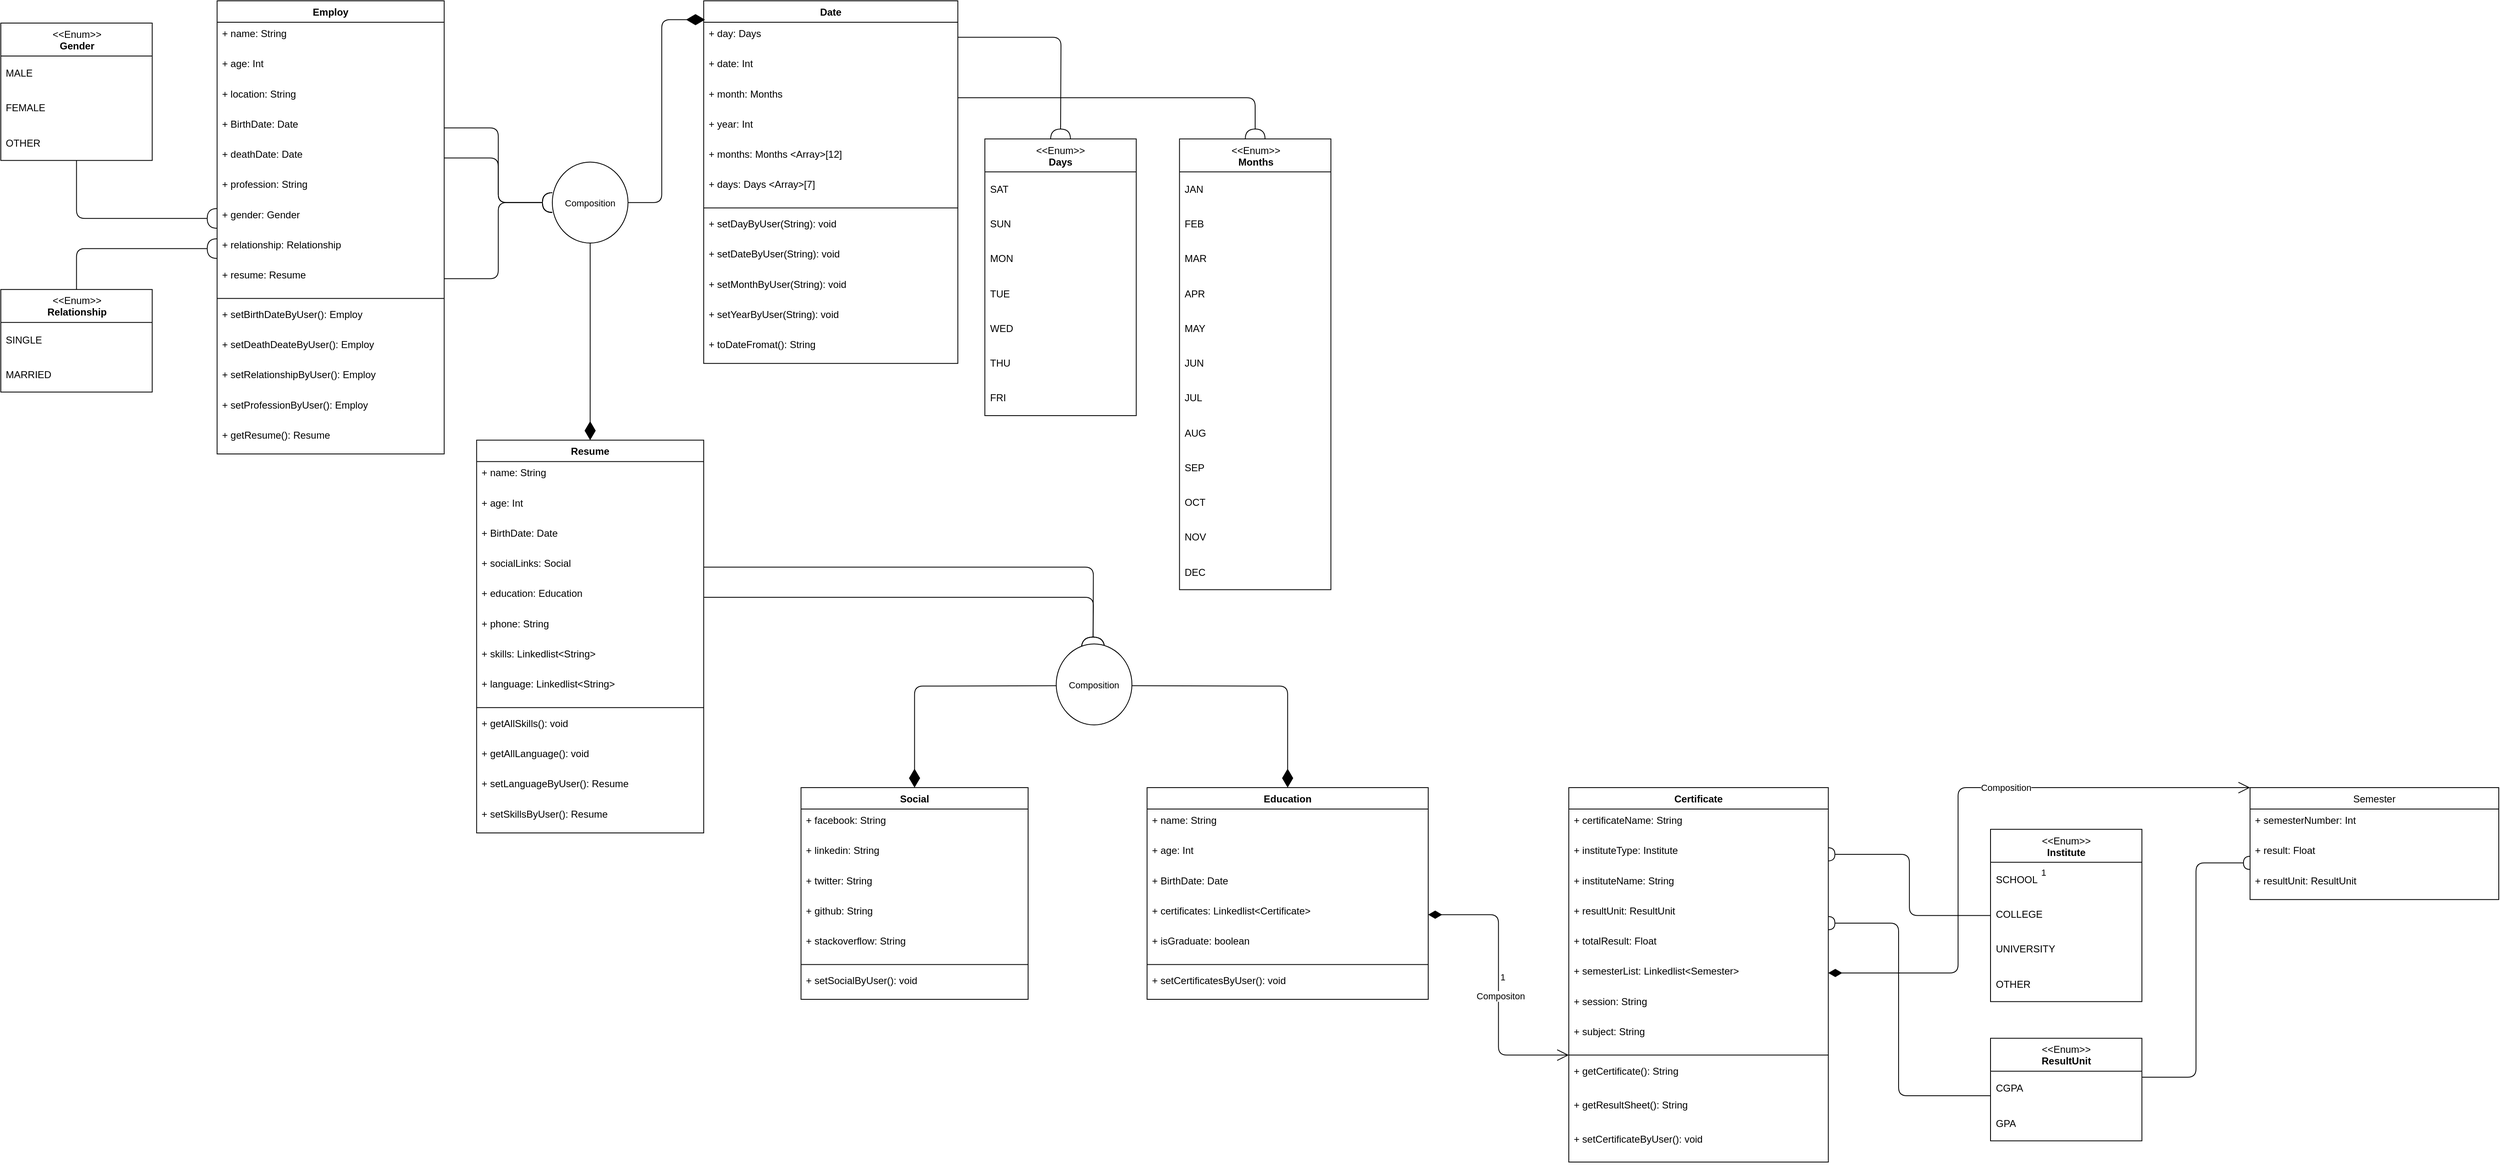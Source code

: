 <mxfile version="13.9.9" type="device"><diagram id="J0v9Wqk6Z4MLpNujObMI" name="HR"><mxGraphModel dx="4693" dy="2727" grid="1" gridSize="10" guides="1" tooltips="1" connect="1" arrows="1" fold="1" page="1" pageScale="1" pageWidth="4681" pageHeight="3300" math="0" shadow="0"><root><mxCell id="0"/><mxCell id="1" parent="0"/><mxCell id="v-jy8QqxhwchdIR1XKpH-6" value="" style="group" vertex="1" connectable="0" parent="1"><mxGeometry x="580" y="319" width="3030" height="1414.443" as="geometry"/></mxCell><mxCell id="k-gvY35Qcv6dLFBPC7Hd-2" value="&amp;lt;&amp;lt;Enum&amp;gt;&amp;gt;&lt;br&gt;&lt;b&gt;Gender&lt;/b&gt;" style="swimlane;fontStyle=0;align=center;verticalAlign=top;childLayout=stackLayout;horizontal=1;startSize=40;horizontalStack=0;resizeParent=1;resizeParentMax=0;resizeLast=0;collapsible=0;marginBottom=0;html=1;" parent="v-jy8QqxhwchdIR1XKpH-6" vertex="1"><mxGeometry y="27.007" width="183.636" height="166.789" as="geometry"/></mxCell><mxCell id="k-gvY35Qcv6dLFBPC7Hd-3" value="MALE" style="text;html=1;strokeColor=none;fillColor=none;align=left;verticalAlign=middle;spacingLeft=4;spacingRight=4;overflow=hidden;rotatable=0;points=[[0,0.5],[1,0.5]];portConstraint=eastwest;" parent="k-gvY35Qcv6dLFBPC7Hd-2" vertex="1"><mxGeometry y="40" width="183.636" height="42.263" as="geometry"/></mxCell><mxCell id="k-gvY35Qcv6dLFBPC7Hd-4" value="FEMALE" style="text;html=1;strokeColor=none;fillColor=none;align=left;verticalAlign=middle;spacingLeft=4;spacingRight=4;overflow=hidden;rotatable=0;points=[[0,0.5],[1,0.5]];portConstraint=eastwest;" parent="k-gvY35Qcv6dLFBPC7Hd-2" vertex="1"><mxGeometry y="82.263" width="183.636" height="42.263" as="geometry"/></mxCell><mxCell id="k-gvY35Qcv6dLFBPC7Hd-5" value="OTHER" style="text;html=1;strokeColor=none;fillColor=none;align=left;verticalAlign=middle;spacingLeft=4;spacingRight=4;overflow=hidden;rotatable=0;points=[[0,0.5],[1,0.5]];portConstraint=eastwest;" parent="k-gvY35Qcv6dLFBPC7Hd-2" vertex="1"><mxGeometry y="124.526" width="183.636" height="42.263" as="geometry"/></mxCell><mxCell id="k-gvY35Qcv6dLFBPC7Hd-12" value="&amp;lt;&amp;lt;Enum&amp;gt;&amp;gt;&lt;br&gt;&lt;b&gt;Months&lt;/b&gt;" style="swimlane;fontStyle=0;align=center;verticalAlign=top;childLayout=stackLayout;horizontal=1;startSize=40;horizontalStack=0;resizeParent=1;resizeParentMax=0;resizeLast=0;collapsible=0;marginBottom=0;html=1;" parent="v-jy8QqxhwchdIR1XKpH-6" vertex="1"><mxGeometry x="1429.74" y="167.618" width="183.636" height="547.156" as="geometry"/></mxCell><mxCell id="k-gvY35Qcv6dLFBPC7Hd-13" value="JAN" style="text;html=1;strokeColor=none;fillColor=none;align=left;verticalAlign=middle;spacingLeft=4;spacingRight=4;overflow=hidden;rotatable=0;points=[[0,0.5],[1,0.5]];portConstraint=eastwest;" parent="k-gvY35Qcv6dLFBPC7Hd-12" vertex="1"><mxGeometry y="40" width="183.636" height="42.263" as="geometry"/></mxCell><mxCell id="k-gvY35Qcv6dLFBPC7Hd-14" value="FEB" style="text;html=1;strokeColor=none;fillColor=none;align=left;verticalAlign=middle;spacingLeft=4;spacingRight=4;overflow=hidden;rotatable=0;points=[[0,0.5],[1,0.5]];portConstraint=eastwest;" parent="k-gvY35Qcv6dLFBPC7Hd-12" vertex="1"><mxGeometry y="82.263" width="183.636" height="42.263" as="geometry"/></mxCell><mxCell id="k-gvY35Qcv6dLFBPC7Hd-15" value="MAR" style="text;html=1;strokeColor=none;fillColor=none;align=left;verticalAlign=middle;spacingLeft=4;spacingRight=4;overflow=hidden;rotatable=0;points=[[0,0.5],[1,0.5]];portConstraint=eastwest;" parent="k-gvY35Qcv6dLFBPC7Hd-12" vertex="1"><mxGeometry y="124.526" width="183.636" height="42.263" as="geometry"/></mxCell><mxCell id="k-gvY35Qcv6dLFBPC7Hd-16" value="APR" style="text;html=1;strokeColor=none;fillColor=none;align=left;verticalAlign=middle;spacingLeft=4;spacingRight=4;overflow=hidden;rotatable=0;points=[[0,0.5],[1,0.5]];portConstraint=eastwest;" parent="k-gvY35Qcv6dLFBPC7Hd-12" vertex="1"><mxGeometry y="166.789" width="183.636" height="42.263" as="geometry"/></mxCell><mxCell id="k-gvY35Qcv6dLFBPC7Hd-17" value="MAY" style="text;html=1;strokeColor=none;fillColor=none;align=left;verticalAlign=middle;spacingLeft=4;spacingRight=4;overflow=hidden;rotatable=0;points=[[0,0.5],[1,0.5]];portConstraint=eastwest;" parent="k-gvY35Qcv6dLFBPC7Hd-12" vertex="1"><mxGeometry y="209.052" width="183.636" height="42.263" as="geometry"/></mxCell><mxCell id="k-gvY35Qcv6dLFBPC7Hd-18" value="JUN" style="text;html=1;strokeColor=none;fillColor=none;align=left;verticalAlign=middle;spacingLeft=4;spacingRight=4;overflow=hidden;rotatable=0;points=[[0,0.5],[1,0.5]];portConstraint=eastwest;" parent="k-gvY35Qcv6dLFBPC7Hd-12" vertex="1"><mxGeometry y="251.315" width="183.636" height="42.263" as="geometry"/></mxCell><mxCell id="k-gvY35Qcv6dLFBPC7Hd-19" value="JUL" style="text;html=1;strokeColor=none;fillColor=none;align=left;verticalAlign=middle;spacingLeft=4;spacingRight=4;overflow=hidden;rotatable=0;points=[[0,0.5],[1,0.5]];portConstraint=eastwest;" parent="k-gvY35Qcv6dLFBPC7Hd-12" vertex="1"><mxGeometry y="293.578" width="183.636" height="42.263" as="geometry"/></mxCell><mxCell id="k-gvY35Qcv6dLFBPC7Hd-20" value="AUG" style="text;html=1;strokeColor=none;fillColor=none;align=left;verticalAlign=middle;spacingLeft=4;spacingRight=4;overflow=hidden;rotatable=0;points=[[0,0.5],[1,0.5]];portConstraint=eastwest;" parent="k-gvY35Qcv6dLFBPC7Hd-12" vertex="1"><mxGeometry y="335.841" width="183.636" height="42.263" as="geometry"/></mxCell><mxCell id="k-gvY35Qcv6dLFBPC7Hd-21" value="SEP" style="text;html=1;strokeColor=none;fillColor=none;align=left;verticalAlign=middle;spacingLeft=4;spacingRight=4;overflow=hidden;rotatable=0;points=[[0,0.5],[1,0.5]];portConstraint=eastwest;" parent="k-gvY35Qcv6dLFBPC7Hd-12" vertex="1"><mxGeometry y="378.104" width="183.636" height="42.263" as="geometry"/></mxCell><mxCell id="k-gvY35Qcv6dLFBPC7Hd-22" value="OCT" style="text;html=1;strokeColor=none;fillColor=none;align=left;verticalAlign=middle;spacingLeft=4;spacingRight=4;overflow=hidden;rotatable=0;points=[[0,0.5],[1,0.5]];portConstraint=eastwest;" parent="k-gvY35Qcv6dLFBPC7Hd-12" vertex="1"><mxGeometry y="420.367" width="183.636" height="42.263" as="geometry"/></mxCell><mxCell id="k-gvY35Qcv6dLFBPC7Hd-23" value="NOV" style="text;html=1;strokeColor=none;fillColor=none;align=left;verticalAlign=middle;spacingLeft=4;spacingRight=4;overflow=hidden;rotatable=0;points=[[0,0.5],[1,0.5]];portConstraint=eastwest;" parent="k-gvY35Qcv6dLFBPC7Hd-12" vertex="1"><mxGeometry y="462.63" width="183.636" height="42.263" as="geometry"/></mxCell><mxCell id="k-gvY35Qcv6dLFBPC7Hd-24" value="DEC" style="text;html=1;strokeColor=none;fillColor=none;align=left;verticalAlign=middle;spacingLeft=4;spacingRight=4;overflow=hidden;rotatable=0;points=[[0,0.5],[1,0.5]];portConstraint=eastwest;" parent="k-gvY35Qcv6dLFBPC7Hd-12" vertex="1"><mxGeometry y="504.893" width="183.636" height="42.263" as="geometry"/></mxCell><mxCell id="k-gvY35Qcv6dLFBPC7Hd-26" value="&amp;lt;&amp;lt;Enum&amp;gt;&amp;gt;&lt;br&gt;&lt;b&gt;Days&lt;/b&gt;" style="swimlane;fontStyle=0;align=center;verticalAlign=top;childLayout=stackLayout;horizontal=1;startSize=40;horizontalStack=0;resizeParent=1;resizeParentMax=0;resizeLast=0;collapsible=0;marginBottom=0;html=1;" parent="v-jy8QqxhwchdIR1XKpH-6" vertex="1"><mxGeometry x="1193.636" y="167.618" width="183.636" height="335.841" as="geometry"/></mxCell><mxCell id="k-gvY35Qcv6dLFBPC7Hd-27" value="SAT" style="text;html=1;strokeColor=none;fillColor=none;align=left;verticalAlign=middle;spacingLeft=4;spacingRight=4;overflow=hidden;rotatable=0;points=[[0,0.5],[1,0.5]];portConstraint=eastwest;" parent="k-gvY35Qcv6dLFBPC7Hd-26" vertex="1"><mxGeometry y="40" width="183.636" height="42.263" as="geometry"/></mxCell><mxCell id="k-gvY35Qcv6dLFBPC7Hd-28" value="SUN" style="text;html=1;strokeColor=none;fillColor=none;align=left;verticalAlign=middle;spacingLeft=4;spacingRight=4;overflow=hidden;rotatable=0;points=[[0,0.5],[1,0.5]];portConstraint=eastwest;" parent="k-gvY35Qcv6dLFBPC7Hd-26" vertex="1"><mxGeometry y="82.263" width="183.636" height="42.263" as="geometry"/></mxCell><mxCell id="k-gvY35Qcv6dLFBPC7Hd-29" value="MON" style="text;html=1;strokeColor=none;fillColor=none;align=left;verticalAlign=middle;spacingLeft=4;spacingRight=4;overflow=hidden;rotatable=0;points=[[0,0.5],[1,0.5]];portConstraint=eastwest;" parent="k-gvY35Qcv6dLFBPC7Hd-26" vertex="1"><mxGeometry y="124.526" width="183.636" height="42.263" as="geometry"/></mxCell><mxCell id="k-gvY35Qcv6dLFBPC7Hd-30" value="TUE" style="text;html=1;strokeColor=none;fillColor=none;align=left;verticalAlign=middle;spacingLeft=4;spacingRight=4;overflow=hidden;rotatable=0;points=[[0,0.5],[1,0.5]];portConstraint=eastwest;" parent="k-gvY35Qcv6dLFBPC7Hd-26" vertex="1"><mxGeometry y="166.789" width="183.636" height="42.263" as="geometry"/></mxCell><mxCell id="k-gvY35Qcv6dLFBPC7Hd-31" value="WED" style="text;html=1;strokeColor=none;fillColor=none;align=left;verticalAlign=middle;spacingLeft=4;spacingRight=4;overflow=hidden;rotatable=0;points=[[0,0.5],[1,0.5]];portConstraint=eastwest;" parent="k-gvY35Qcv6dLFBPC7Hd-26" vertex="1"><mxGeometry y="209.052" width="183.636" height="42.263" as="geometry"/></mxCell><mxCell id="k-gvY35Qcv6dLFBPC7Hd-32" value="THU" style="text;html=1;strokeColor=none;fillColor=none;align=left;verticalAlign=middle;spacingLeft=4;spacingRight=4;overflow=hidden;rotatable=0;points=[[0,0.5],[1,0.5]];portConstraint=eastwest;" parent="k-gvY35Qcv6dLFBPC7Hd-26" vertex="1"><mxGeometry y="251.315" width="183.636" height="42.263" as="geometry"/></mxCell><mxCell id="k-gvY35Qcv6dLFBPC7Hd-33" value="FRI" style="text;html=1;strokeColor=none;fillColor=none;align=left;verticalAlign=middle;spacingLeft=4;spacingRight=4;overflow=hidden;rotatable=0;points=[[0,0.5],[1,0.5]];portConstraint=eastwest;" parent="k-gvY35Qcv6dLFBPC7Hd-26" vertex="1"><mxGeometry y="293.578" width="183.636" height="42.263" as="geometry"/></mxCell><mxCell id="k-gvY35Qcv6dLFBPC7Hd-58" value="Date" style="swimlane;fontStyle=1;align=center;verticalAlign=top;childLayout=stackLayout;horizontal=1;startSize=26;horizontalStack=0;resizeParent=1;resizeParentMax=0;resizeLast=0;collapsible=1;marginBottom=0;" parent="v-jy8QqxhwchdIR1XKpH-6" vertex="1"><mxGeometry x="852.597" width="308.247" height="440.177" as="geometry"><mxRectangle x="1650" y="530.809" width="60" height="26" as="alternateBounds"/></mxGeometry></mxCell><mxCell id="k-gvY35Qcv6dLFBPC7Hd-52" value="+ day: Days" style="text;strokeColor=none;fillColor=none;align=left;verticalAlign=top;spacingLeft=4;spacingRight=4;overflow=hidden;rotatable=0;points=[[0,0.5],[1,0.5]];portConstraint=eastwest;" parent="k-gvY35Qcv6dLFBPC7Hd-58" vertex="1"><mxGeometry y="26" width="308.247" height="36.628" as="geometry"/></mxCell><mxCell id="k-gvY35Qcv6dLFBPC7Hd-53" value="+ date: Int" style="text;strokeColor=none;fillColor=none;align=left;verticalAlign=top;spacingLeft=4;spacingRight=4;overflow=hidden;rotatable=0;points=[[0,0.5],[1,0.5]];portConstraint=eastwest;" parent="k-gvY35Qcv6dLFBPC7Hd-58" vertex="1"><mxGeometry y="62.628" width="308.247" height="36.628" as="geometry"/></mxCell><mxCell id="k-gvY35Qcv6dLFBPC7Hd-54" value="+ month: Months" style="text;strokeColor=none;fillColor=none;align=left;verticalAlign=top;spacingLeft=4;spacingRight=4;overflow=hidden;rotatable=0;points=[[0,0.5],[1,0.5]];portConstraint=eastwest;" parent="k-gvY35Qcv6dLFBPC7Hd-58" vertex="1"><mxGeometry y="99.256" width="308.247" height="36.628" as="geometry"/></mxCell><mxCell id="k-gvY35Qcv6dLFBPC7Hd-55" value="+ year: Int" style="text;strokeColor=none;fillColor=none;align=left;verticalAlign=top;spacingLeft=4;spacingRight=4;overflow=hidden;rotatable=0;points=[[0,0.5],[1,0.5]];portConstraint=eastwest;" parent="k-gvY35Qcv6dLFBPC7Hd-58" vertex="1"><mxGeometry y="135.884" width="308.247" height="36.628" as="geometry"/></mxCell><mxCell id="L_Npj3bjUMt8gX2hCeXl-5" value="+ months: Months &lt;Array&gt;[12]" style="text;strokeColor=none;fillColor=none;align=left;verticalAlign=top;spacingLeft=4;spacingRight=4;overflow=hidden;rotatable=0;points=[[0,0.5],[1,0.5]];portConstraint=eastwest;" parent="k-gvY35Qcv6dLFBPC7Hd-58" vertex="1"><mxGeometry y="172.512" width="308.247" height="36.628" as="geometry"/></mxCell><mxCell id="L_Npj3bjUMt8gX2hCeXl-3" value="+ days: Days &lt;Array&gt;[7]" style="text;strokeColor=none;fillColor=none;align=left;verticalAlign=top;spacingLeft=4;spacingRight=4;overflow=hidden;rotatable=0;points=[[0,0.5],[1,0.5]];portConstraint=eastwest;" parent="k-gvY35Qcv6dLFBPC7Hd-58" vertex="1"><mxGeometry y="209.14" width="308.247" height="36.628" as="geometry"/></mxCell><mxCell id="k-gvY35Qcv6dLFBPC7Hd-60" value="" style="line;strokeWidth=1;fillColor=none;align=left;verticalAlign=middle;spacingTop=-1;spacingLeft=3;spacingRight=3;rotatable=0;labelPosition=right;points=[];portConstraint=eastwest;" parent="k-gvY35Qcv6dLFBPC7Hd-58" vertex="1"><mxGeometry y="245.767" width="308.247" height="11.27" as="geometry"/></mxCell><mxCell id="k-gvY35Qcv6dLFBPC7Hd-61" value="+ setDayByUser(String): void" style="text;strokeColor=none;fillColor=none;align=left;verticalAlign=top;spacingLeft=4;spacingRight=4;overflow=hidden;rotatable=0;points=[[0,0.5],[1,0.5]];portConstraint=eastwest;" parent="k-gvY35Qcv6dLFBPC7Hd-58" vertex="1"><mxGeometry y="257.038" width="308.247" height="36.628" as="geometry"/></mxCell><mxCell id="k-gvY35Qcv6dLFBPC7Hd-65" value="+ setDateByUser(String): void" style="text;strokeColor=none;fillColor=none;align=left;verticalAlign=top;spacingLeft=4;spacingRight=4;overflow=hidden;rotatable=0;points=[[0,0.5],[1,0.5]];portConstraint=eastwest;" parent="k-gvY35Qcv6dLFBPC7Hd-58" vertex="1"><mxGeometry y="293.665" width="308.247" height="36.628" as="geometry"/></mxCell><mxCell id="k-gvY35Qcv6dLFBPC7Hd-63" value="+ setMonthByUser(String): void" style="text;strokeColor=none;fillColor=none;align=left;verticalAlign=top;spacingLeft=4;spacingRight=4;overflow=hidden;rotatable=0;points=[[0,0.5],[1,0.5]];portConstraint=eastwest;" parent="k-gvY35Qcv6dLFBPC7Hd-58" vertex="1"><mxGeometry y="330.293" width="308.247" height="36.628" as="geometry"/></mxCell><mxCell id="k-gvY35Qcv6dLFBPC7Hd-66" value="+ setYearByUser(String): void" style="text;strokeColor=none;fillColor=none;align=left;verticalAlign=top;spacingLeft=4;spacingRight=4;overflow=hidden;rotatable=0;points=[[0,0.5],[1,0.5]];portConstraint=eastwest;" parent="k-gvY35Qcv6dLFBPC7Hd-58" vertex="1"><mxGeometry y="366.921" width="308.247" height="36.628" as="geometry"/></mxCell><mxCell id="CVduS_OZIzwALGZEE8BY-1" value="+ toDateFromat(): String" style="text;strokeColor=none;fillColor=none;align=left;verticalAlign=top;spacingLeft=4;spacingRight=4;overflow=hidden;rotatable=0;points=[[0,0.5],[1,0.5]];portConstraint=eastwest;" parent="k-gvY35Qcv6dLFBPC7Hd-58" vertex="1"><mxGeometry y="403.549" width="308.247" height="36.628" as="geometry"/></mxCell><mxCell id="L_Npj3bjUMt8gX2hCeXl-6" value="&amp;lt;&amp;lt;Enum&amp;gt;&amp;gt;&lt;br&gt;&lt;b&gt;Relationship&lt;/b&gt;" style="swimlane;fontStyle=0;align=center;verticalAlign=top;childLayout=stackLayout;horizontal=1;startSize=40;horizontalStack=0;resizeParent=1;resizeParentMax=0;resizeLast=0;collapsible=0;marginBottom=0;html=1;" parent="v-jy8QqxhwchdIR1XKpH-6" vertex="1"><mxGeometry y="350.402" width="183.636" height="124.526" as="geometry"/></mxCell><mxCell id="L_Npj3bjUMt8gX2hCeXl-7" value="SINGLE" style="text;html=1;strokeColor=none;fillColor=none;align=left;verticalAlign=middle;spacingLeft=4;spacingRight=4;overflow=hidden;rotatable=0;points=[[0,0.5],[1,0.5]];portConstraint=eastwest;" parent="L_Npj3bjUMt8gX2hCeXl-6" vertex="1"><mxGeometry y="40" width="183.636" height="42.263" as="geometry"/></mxCell><mxCell id="L_Npj3bjUMt8gX2hCeXl-8" value="MARRIED" style="text;html=1;strokeColor=none;fillColor=none;align=left;verticalAlign=middle;spacingLeft=4;spacingRight=4;overflow=hidden;rotatable=0;points=[[0,0.5],[1,0.5]];portConstraint=eastwest;" parent="L_Npj3bjUMt8gX2hCeXl-6" vertex="1"><mxGeometry y="82.263" width="183.636" height="42.263" as="geometry"/></mxCell><mxCell id="L_Npj3bjUMt8gX2hCeXl-49" value="Employ" style="swimlane;fontStyle=1;align=center;verticalAlign=top;childLayout=stackLayout;horizontal=1;startSize=26;horizontalStack=0;resizeParent=1;resizeParentMax=0;resizeLast=0;collapsible=1;marginBottom=0;" parent="v-jy8QqxhwchdIR1XKpH-6" vertex="1"><mxGeometry x="262.338" y="0.001" width="275.455" height="550.061" as="geometry"/></mxCell><mxCell id="L_Npj3bjUMt8gX2hCeXl-50" value="+ name: String" style="text;strokeColor=none;fillColor=none;align=left;verticalAlign=top;spacingLeft=4;spacingRight=4;overflow=hidden;rotatable=0;points=[[0,0.5],[1,0.5]];portConstraint=eastwest;" parent="L_Npj3bjUMt8gX2hCeXl-49" vertex="1"><mxGeometry y="26" width="275.455" height="36.628" as="geometry"/></mxCell><mxCell id="k-gvY35Qcv6dLFBPC7Hd-45" value="+ age: Int" style="text;strokeColor=none;fillColor=none;align=left;verticalAlign=top;spacingLeft=4;spacingRight=4;overflow=hidden;rotatable=0;points=[[0,0.5],[1,0.5]];portConstraint=eastwest;" parent="L_Npj3bjUMt8gX2hCeXl-49" vertex="1"><mxGeometry y="62.628" width="275.455" height="36.628" as="geometry"/></mxCell><mxCell id="k-gvY35Qcv6dLFBPC7Hd-49" value="+ location: String" style="text;strokeColor=none;fillColor=none;align=left;verticalAlign=top;spacingLeft=4;spacingRight=4;overflow=hidden;rotatable=0;points=[[0,0.5],[1,0.5]];portConstraint=eastwest;" parent="L_Npj3bjUMt8gX2hCeXl-49" vertex="1"><mxGeometry y="99.256" width="275.455" height="36.628" as="geometry"/></mxCell><mxCell id="k-gvY35Qcv6dLFBPC7Hd-46" value="+ BirthDate: Date" style="text;strokeColor=none;fillColor=none;align=left;verticalAlign=top;spacingLeft=4;spacingRight=4;overflow=hidden;rotatable=0;points=[[0,0.5],[1,0.5]];portConstraint=eastwest;" parent="L_Npj3bjUMt8gX2hCeXl-49" vertex="1"><mxGeometry y="135.884" width="275.455" height="36.628" as="geometry"/></mxCell><mxCell id="k-gvY35Qcv6dLFBPC7Hd-48" value="+ deathDate: Date" style="text;strokeColor=none;fillColor=none;align=left;verticalAlign=top;spacingLeft=4;spacingRight=4;overflow=hidden;rotatable=0;points=[[0,0.5],[1,0.5]];portConstraint=eastwest;" parent="L_Npj3bjUMt8gX2hCeXl-49" vertex="1"><mxGeometry y="172.512" width="275.455" height="36.628" as="geometry"/></mxCell><mxCell id="k-gvY35Qcv6dLFBPC7Hd-50" value="+ profession: String" style="text;strokeColor=none;fillColor=none;align=left;verticalAlign=top;spacingLeft=4;spacingRight=4;overflow=hidden;rotatable=0;points=[[0,0.5],[1,0.5]];portConstraint=eastwest;" parent="L_Npj3bjUMt8gX2hCeXl-49" vertex="1"><mxGeometry y="209.14" width="275.455" height="36.628" as="geometry"/></mxCell><mxCell id="L_Npj3bjUMt8gX2hCeXl-48" value="+ gender: Gender" style="text;strokeColor=none;fillColor=none;align=left;verticalAlign=top;spacingLeft=4;spacingRight=4;overflow=hidden;rotatable=0;points=[[0,0.5],[1,0.5]];portConstraint=eastwest;" parent="L_Npj3bjUMt8gX2hCeXl-49" vertex="1"><mxGeometry y="245.767" width="275.455" height="36.628" as="geometry"/></mxCell><mxCell id="L_Npj3bjUMt8gX2hCeXl-4" value="+ relationship: Relationship" style="text;strokeColor=none;fillColor=none;align=left;verticalAlign=top;spacingLeft=4;spacingRight=4;overflow=hidden;rotatable=0;points=[[0,0.5],[1,0.5]];portConstraint=eastwest;" parent="L_Npj3bjUMt8gX2hCeXl-49" vertex="1"><mxGeometry y="282.395" width="275.455" height="36.628" as="geometry"/></mxCell><mxCell id="L_Npj3bjUMt8gX2hCeXl-71" value="+ resume: Resume" style="text;strokeColor=none;fillColor=none;align=left;verticalAlign=top;spacingLeft=4;spacingRight=4;overflow=hidden;rotatable=0;points=[[0,0.5],[1,0.5]];portConstraint=eastwest;" parent="L_Npj3bjUMt8gX2hCeXl-49" vertex="1"><mxGeometry y="319.023" width="275.455" height="36.628" as="geometry"/></mxCell><mxCell id="L_Npj3bjUMt8gX2hCeXl-51" value="" style="line;strokeWidth=1;fillColor=none;align=left;verticalAlign=middle;spacingTop=-1;spacingLeft=3;spacingRight=3;rotatable=0;labelPosition=right;points=[];portConstraint=eastwest;" parent="L_Npj3bjUMt8gX2hCeXl-49" vertex="1"><mxGeometry y="355.651" width="275.455" height="11.27" as="geometry"/></mxCell><mxCell id="L_Npj3bjUMt8gX2hCeXl-52" value="+ setBirthDateByUser(): Employ" style="text;strokeColor=none;fillColor=none;align=left;verticalAlign=top;spacingLeft=4;spacingRight=4;overflow=hidden;rotatable=0;points=[[0,0.5],[1,0.5]];portConstraint=eastwest;" parent="L_Npj3bjUMt8gX2hCeXl-49" vertex="1"><mxGeometry y="366.921" width="275.455" height="36.628" as="geometry"/></mxCell><mxCell id="L_Npj3bjUMt8gX2hCeXl-54" value="+ setDeathDeateByUser(): Employ" style="text;strokeColor=none;fillColor=none;align=left;verticalAlign=top;spacingLeft=4;spacingRight=4;overflow=hidden;rotatable=0;points=[[0,0.5],[1,0.5]];portConstraint=eastwest;" parent="L_Npj3bjUMt8gX2hCeXl-49" vertex="1"><mxGeometry y="403.549" width="275.455" height="36.628" as="geometry"/></mxCell><mxCell id="L_Npj3bjUMt8gX2hCeXl-56" value="+ setRelationshipByUser(): Employ" style="text;strokeColor=none;fillColor=none;align=left;verticalAlign=top;spacingLeft=4;spacingRight=4;overflow=hidden;rotatable=0;points=[[0,0.5],[1,0.5]];portConstraint=eastwest;" parent="L_Npj3bjUMt8gX2hCeXl-49" vertex="1"><mxGeometry y="440.177" width="275.455" height="36.628" as="geometry"/></mxCell><mxCell id="XLmnr6ACkbabfzzDDEdO-1" value="+ setProfessionByUser(): Employ" style="text;strokeColor=none;fillColor=none;align=left;verticalAlign=top;spacingLeft=4;spacingRight=4;overflow=hidden;rotatable=0;points=[[0,0.5],[1,0.5]];portConstraint=eastwest;" parent="L_Npj3bjUMt8gX2hCeXl-49" vertex="1"><mxGeometry y="476.805" width="275.455" height="36.628" as="geometry"/></mxCell><mxCell id="L_Npj3bjUMt8gX2hCeXl-74" value="+ getResume(): Resume" style="text;strokeColor=none;fillColor=none;align=left;verticalAlign=top;spacingLeft=4;spacingRight=4;overflow=hidden;rotatable=0;points=[[0,0.5],[1,0.5]];portConstraint=eastwest;" parent="L_Npj3bjUMt8gX2hCeXl-49" vertex="1"><mxGeometry y="513.433" width="275.455" height="36.628" as="geometry"/></mxCell><mxCell id="bkRYJWhmPf5xpWqmARdB-60" style="edgeStyle=orthogonalEdgeStyle;rounded=1;orthogonalLoop=1;jettySize=auto;html=1;entryX=0;entryY=0.5;entryDx=0;entryDy=0;startArrow=none;startFill=0;startSize=22;endArrow=halfCircle;endFill=0;endSize=10;strokeWidth=1;fontSize=11;fontColor=#000000;" parent="v-jy8QqxhwchdIR1XKpH-6" source="k-gvY35Qcv6dLFBPC7Hd-2" target="L_Npj3bjUMt8gX2hCeXl-48" edge="1"><mxGeometry y="-577.593" as="geometry"/></mxCell><mxCell id="L_Npj3bjUMt8gX2hCeXl-57" value="Resume" style="swimlane;fontStyle=1;align=center;verticalAlign=top;childLayout=stackLayout;horizontal=1;startSize=26;horizontalStack=0;resizeParent=1;resizeParentMax=0;resizeLast=0;collapsible=1;marginBottom=0;" parent="v-jy8QqxhwchdIR1XKpH-6" vertex="1"><mxGeometry x="577.143" y="533.194" width="275.455" height="476.805" as="geometry"><mxRectangle x="1662.5" y="930.001" width="80" height="26" as="alternateBounds"/></mxGeometry></mxCell><mxCell id="u3W0oTgAnqb8bcCNYFPS-11" value="+ name: String" style="text;strokeColor=none;fillColor=none;align=left;verticalAlign=top;spacingLeft=4;spacingRight=4;overflow=hidden;rotatable=0;points=[[0,0.5],[1,0.5]];portConstraint=eastwest;" parent="L_Npj3bjUMt8gX2hCeXl-57" vertex="1"><mxGeometry y="26" width="275.455" height="36.628" as="geometry"/></mxCell><mxCell id="u3W0oTgAnqb8bcCNYFPS-12" value="+ age: Int" style="text;strokeColor=none;fillColor=none;align=left;verticalAlign=top;spacingLeft=4;spacingRight=4;overflow=hidden;rotatable=0;points=[[0,0.5],[1,0.5]];portConstraint=eastwest;" parent="L_Npj3bjUMt8gX2hCeXl-57" vertex="1"><mxGeometry y="62.628" width="275.455" height="36.628" as="geometry"/></mxCell><mxCell id="u3W0oTgAnqb8bcCNYFPS-13" value="+ BirthDate: Date" style="text;strokeColor=none;fillColor=none;align=left;verticalAlign=top;spacingLeft=4;spacingRight=4;overflow=hidden;rotatable=0;points=[[0,0.5],[1,0.5]];portConstraint=eastwest;" parent="L_Npj3bjUMt8gX2hCeXl-57" vertex="1"><mxGeometry y="99.256" width="275.455" height="36.628" as="geometry"/></mxCell><mxCell id="L_Npj3bjUMt8gX2hCeXl-59" value="+ socialLinks: Social" style="text;strokeColor=none;fillColor=none;align=left;verticalAlign=top;spacingLeft=4;spacingRight=4;overflow=hidden;rotatable=0;points=[[0,0.5],[1,0.5]];portConstraint=eastwest;" parent="L_Npj3bjUMt8gX2hCeXl-57" vertex="1"><mxGeometry y="135.884" width="275.455" height="36.628" as="geometry"/></mxCell><mxCell id="L_Npj3bjUMt8gX2hCeXl-60" value="+ education: Education" style="text;strokeColor=none;fillColor=none;align=left;verticalAlign=top;spacingLeft=4;spacingRight=4;overflow=hidden;rotatable=0;points=[[0,0.5],[1,0.5]];portConstraint=eastwest;" parent="L_Npj3bjUMt8gX2hCeXl-57" vertex="1"><mxGeometry y="172.512" width="275.455" height="36.628" as="geometry"/></mxCell><mxCell id="L_Npj3bjUMt8gX2hCeXl-61" value="+ phone: String" style="text;strokeColor=none;fillColor=none;align=left;verticalAlign=top;spacingLeft=4;spacingRight=4;overflow=hidden;rotatable=0;points=[[0,0.5],[1,0.5]];portConstraint=eastwest;" parent="L_Npj3bjUMt8gX2hCeXl-57" vertex="1"><mxGeometry y="209.14" width="275.455" height="36.628" as="geometry"/></mxCell><mxCell id="L_Npj3bjUMt8gX2hCeXl-64" value="+ skills: Linkedlist&lt;String&gt;" style="text;strokeColor=none;fillColor=none;align=left;verticalAlign=top;spacingLeft=4;spacingRight=4;overflow=hidden;rotatable=0;points=[[0,0.5],[1,0.5]];portConstraint=eastwest;" parent="L_Npj3bjUMt8gX2hCeXl-57" vertex="1"><mxGeometry y="245.767" width="275.455" height="36.628" as="geometry"/></mxCell><mxCell id="L_Npj3bjUMt8gX2hCeXl-66" value="+ language: Linkedlist&lt;String&gt;" style="text;strokeColor=none;fillColor=none;align=left;verticalAlign=top;spacingLeft=4;spacingRight=4;overflow=hidden;rotatable=0;points=[[0,0.5],[1,0.5]];portConstraint=eastwest;" parent="L_Npj3bjUMt8gX2hCeXl-57" vertex="1"><mxGeometry y="282.395" width="275.455" height="36.628" as="geometry"/></mxCell><mxCell id="L_Npj3bjUMt8gX2hCeXl-67" value="" style="line;strokeWidth=1;fillColor=none;align=left;verticalAlign=middle;spacingTop=-1;spacingLeft=3;spacingRight=3;rotatable=0;labelPosition=right;points=[];portConstraint=eastwest;" parent="L_Npj3bjUMt8gX2hCeXl-57" vertex="1"><mxGeometry y="319.023" width="275.455" height="11.27" as="geometry"/></mxCell><mxCell id="L_Npj3bjUMt8gX2hCeXl-79" value="+ getAllSkills(): void" style="text;strokeColor=none;fillColor=none;align=left;verticalAlign=top;spacingLeft=4;spacingRight=4;overflow=hidden;rotatable=0;points=[[0,0.5],[1,0.5]];portConstraint=eastwest;" parent="L_Npj3bjUMt8gX2hCeXl-57" vertex="1"><mxGeometry y="330.293" width="275.455" height="36.628" as="geometry"/></mxCell><mxCell id="L_Npj3bjUMt8gX2hCeXl-80" value="+ getAllLanguage(): void" style="text;strokeColor=none;fillColor=none;align=left;verticalAlign=top;spacingLeft=4;spacingRight=4;overflow=hidden;rotatable=0;points=[[0,0.5],[1,0.5]];portConstraint=eastwest;" parent="L_Npj3bjUMt8gX2hCeXl-57" vertex="1"><mxGeometry y="366.921" width="275.455" height="36.628" as="geometry"/></mxCell><mxCell id="bkRYJWhmPf5xpWqmARdB-1" value="+ setLanguageByUser(): Resume" style="text;strokeColor=none;fillColor=none;align=left;verticalAlign=top;spacingLeft=4;spacingRight=4;overflow=hidden;rotatable=0;points=[[0,0.5],[1,0.5]];portConstraint=eastwest;" parent="L_Npj3bjUMt8gX2hCeXl-57" vertex="1"><mxGeometry y="403.549" width="275.455" height="36.628" as="geometry"/></mxCell><mxCell id="XLmnr6ACkbabfzzDDEdO-2" value="+ setSkillsByUser(): Resume" style="text;strokeColor=none;fillColor=none;align=left;verticalAlign=top;spacingLeft=4;spacingRight=4;overflow=hidden;rotatable=0;points=[[0,0.5],[1,0.5]];portConstraint=eastwest;" parent="L_Npj3bjUMt8gX2hCeXl-57" vertex="1"><mxGeometry y="440.177" width="275.455" height="36.628" as="geometry"/></mxCell><mxCell id="bkRYJWhmPf5xpWqmARdB-3" value="Social" style="swimlane;fontStyle=1;align=center;verticalAlign=top;childLayout=stackLayout;horizontal=1;startSize=26;horizontalStack=0;resizeParent=1;resizeParentMax=0;resizeLast=0;collapsible=1;marginBottom=0;" parent="v-jy8QqxhwchdIR1XKpH-6" vertex="1"><mxGeometry x="970.649" y="955.011" width="275.455" height="257.038" as="geometry"><mxRectangle x="1662.5" y="930.001" width="80" height="26" as="alternateBounds"/></mxGeometry></mxCell><mxCell id="bkRYJWhmPf5xpWqmARdB-4" value="+ facebook: String" style="text;strokeColor=none;fillColor=none;align=left;verticalAlign=top;spacingLeft=4;spacingRight=4;overflow=hidden;rotatable=0;points=[[0,0.5],[1,0.5]];portConstraint=eastwest;" parent="bkRYJWhmPf5xpWqmARdB-3" vertex="1"><mxGeometry y="26" width="275.455" height="36.628" as="geometry"/></mxCell><mxCell id="bkRYJWhmPf5xpWqmARdB-5" value="+ linkedin: String" style="text;strokeColor=none;fillColor=none;align=left;verticalAlign=top;spacingLeft=4;spacingRight=4;overflow=hidden;rotatable=0;points=[[0,0.5],[1,0.5]];portConstraint=eastwest;" parent="bkRYJWhmPf5xpWqmARdB-3" vertex="1"><mxGeometry y="62.628" width="275.455" height="36.628" as="geometry"/></mxCell><mxCell id="bkRYJWhmPf5xpWqmARdB-6" value="+ twitter: String" style="text;strokeColor=none;fillColor=none;align=left;verticalAlign=top;spacingLeft=4;spacingRight=4;overflow=hidden;rotatable=0;points=[[0,0.5],[1,0.5]];portConstraint=eastwest;" parent="bkRYJWhmPf5xpWqmARdB-3" vertex="1"><mxGeometry y="99.256" width="275.455" height="36.628" as="geometry"/></mxCell><mxCell id="bkRYJWhmPf5xpWqmARdB-7" value="+ github: String" style="text;strokeColor=none;fillColor=none;align=left;verticalAlign=top;spacingLeft=4;spacingRight=4;overflow=hidden;rotatable=0;points=[[0,0.5],[1,0.5]];portConstraint=eastwest;" parent="bkRYJWhmPf5xpWqmARdB-3" vertex="1"><mxGeometry y="135.884" width="275.455" height="36.628" as="geometry"/></mxCell><mxCell id="bkRYJWhmPf5xpWqmARdB-8" value="+ stackoverflow: String" style="text;strokeColor=none;fillColor=none;align=left;verticalAlign=top;spacingLeft=4;spacingRight=4;overflow=hidden;rotatable=0;points=[[0,0.5],[1,0.5]];portConstraint=eastwest;" parent="bkRYJWhmPf5xpWqmARdB-3" vertex="1"><mxGeometry y="172.512" width="275.455" height="36.628" as="geometry"/></mxCell><mxCell id="bkRYJWhmPf5xpWqmARdB-9" value="" style="line;strokeWidth=1;fillColor=none;align=left;verticalAlign=middle;spacingTop=-1;spacingLeft=3;spacingRight=3;rotatable=0;labelPosition=right;points=[];portConstraint=eastwest;" parent="bkRYJWhmPf5xpWqmARdB-3" vertex="1"><mxGeometry y="209.14" width="275.455" height="11.27" as="geometry"/></mxCell><mxCell id="LOBZTepIcA8c9m-6WZ_M-2" value="+ setSocialByUser(): void" style="text;strokeColor=none;fillColor=none;align=left;verticalAlign=top;spacingLeft=4;spacingRight=4;overflow=hidden;rotatable=0;points=[[0,0.5],[1,0.5]];portConstraint=eastwest;" parent="bkRYJWhmPf5xpWqmARdB-3" vertex="1"><mxGeometry y="220.41" width="275.455" height="36.628" as="geometry"/></mxCell><mxCell id="bkRYJWhmPf5xpWqmARdB-22" value="Education" style="swimlane;fontStyle=1;align=center;verticalAlign=top;childLayout=stackLayout;horizontal=1;startSize=26;horizontalStack=0;resizeParent=1;resizeParentMax=0;resizeLast=0;collapsible=1;marginBottom=0;" parent="v-jy8QqxhwchdIR1XKpH-6" vertex="1"><mxGeometry x="1390.39" y="955.009" width="341.039" height="257.038" as="geometry"><mxRectangle x="1662.5" y="930.001" width="80" height="26" as="alternateBounds"/></mxGeometry></mxCell><mxCell id="u3W0oTgAnqb8bcCNYFPS-14" value="+ name: String" style="text;strokeColor=none;fillColor=none;align=left;verticalAlign=top;spacingLeft=4;spacingRight=4;overflow=hidden;rotatable=0;points=[[0,0.5],[1,0.5]];portConstraint=eastwest;" parent="bkRYJWhmPf5xpWqmARdB-22" vertex="1"><mxGeometry y="26" width="341.039" height="36.628" as="geometry"/></mxCell><mxCell id="u3W0oTgAnqb8bcCNYFPS-15" value="+ age: Int" style="text;strokeColor=none;fillColor=none;align=left;verticalAlign=top;spacingLeft=4;spacingRight=4;overflow=hidden;rotatable=0;points=[[0,0.5],[1,0.5]];portConstraint=eastwest;" parent="bkRYJWhmPf5xpWqmARdB-22" vertex="1"><mxGeometry y="62.628" width="341.039" height="36.628" as="geometry"/></mxCell><mxCell id="u3W0oTgAnqb8bcCNYFPS-16" value="+ BirthDate: Date" style="text;strokeColor=none;fillColor=none;align=left;verticalAlign=top;spacingLeft=4;spacingRight=4;overflow=hidden;rotatable=0;points=[[0,0.5],[1,0.5]];portConstraint=eastwest;" parent="bkRYJWhmPf5xpWqmARdB-22" vertex="1"><mxGeometry y="99.256" width="341.039" height="36.628" as="geometry"/></mxCell><mxCell id="bkRYJWhmPf5xpWqmARdB-23" value="+ certificates: Linkedlist&lt;Certificate&gt;" style="text;strokeColor=none;fillColor=none;align=left;verticalAlign=top;spacingLeft=4;spacingRight=4;overflow=hidden;rotatable=0;points=[[0,0.5],[1,0.5]];portConstraint=eastwest;" parent="bkRYJWhmPf5xpWqmARdB-22" vertex="1"><mxGeometry y="135.884" width="341.039" height="36.628" as="geometry"/></mxCell><mxCell id="bkRYJWhmPf5xpWqmARdB-24" value="+ isGraduate: boolean" style="text;strokeColor=none;fillColor=none;align=left;verticalAlign=top;spacingLeft=4;spacingRight=4;overflow=hidden;rotatable=0;points=[[0,0.5],[1,0.5]];portConstraint=eastwest;" parent="bkRYJWhmPf5xpWqmARdB-22" vertex="1"><mxGeometry y="172.512" width="341.039" height="36.628" as="geometry"/></mxCell><mxCell id="bkRYJWhmPf5xpWqmARdB-28" value="" style="line;strokeWidth=1;fillColor=none;align=left;verticalAlign=middle;spacingTop=-1;spacingLeft=3;spacingRight=3;rotatable=0;labelPosition=right;points=[];portConstraint=eastwest;" parent="bkRYJWhmPf5xpWqmARdB-22" vertex="1"><mxGeometry y="209.14" width="341.039" height="11.27" as="geometry"/></mxCell><mxCell id="w6mjZowshdSRlGhznJ80-2" value="+ setCertificatesByUser(): void" style="text;strokeColor=none;fillColor=none;align=left;verticalAlign=top;spacingLeft=4;spacingRight=4;overflow=hidden;rotatable=0;points=[[0,0.5],[1,0.5]];portConstraint=eastwest;" parent="bkRYJWhmPf5xpWqmARdB-22" vertex="1"><mxGeometry y="220.41" width="341.039" height="36.628" as="geometry"/></mxCell><mxCell id="bkRYJWhmPf5xpWqmARdB-41" style="edgeStyle=orthogonalEdgeStyle;rounded=1;orthogonalLoop=1;jettySize=auto;html=1;startSize=25;endSize=12;strokeWidth=1;endArrow=halfCircle;endFill=0;" parent="v-jy8QqxhwchdIR1XKpH-6" source="L_Npj3bjUMt8gX2hCeXl-59" edge="1"><mxGeometry y="-577.593" as="geometry"><mxPoint x="1324.805" y="786.282" as="targetPoint"/></mxGeometry></mxCell><mxCell id="bkRYJWhmPf5xpWqmARdB-42" style="edgeStyle=orthogonalEdgeStyle;rounded=1;orthogonalLoop=1;jettySize=auto;html=1;startSize=25;endSize=12;strokeWidth=1;endArrow=halfCircle;endFill=0;" parent="v-jy8QqxhwchdIR1XKpH-6" source="L_Npj3bjUMt8gX2hCeXl-60" edge="1"><mxGeometry y="-577.593" as="geometry"><mxPoint x="1324.805" y="786.282" as="targetPoint"/></mxGeometry></mxCell><mxCell id="bkRYJWhmPf5xpWqmARdB-46" style="edgeStyle=orthogonalEdgeStyle;rounded=1;orthogonalLoop=1;jettySize=auto;html=1;entryX=0.5;entryY=0;entryDx=0;entryDy=0;startSize=22;endArrow=diamondThin;endFill=1;endSize=20;strokeWidth=1;fontSize=11;fontColor=#000000;" parent="v-jy8QqxhwchdIR1XKpH-6" target="bkRYJWhmPf5xpWqmARdB-22" edge="1"><mxGeometry y="-577.593" as="geometry"><mxPoint x="1364.156" y="831.276" as="sourcePoint"/></mxGeometry></mxCell><mxCell id="bkRYJWhmPf5xpWqmARdB-47" style="edgeStyle=orthogonalEdgeStyle;rounded=1;orthogonalLoop=1;jettySize=auto;html=1;startSize=22;endArrow=diamondThin;endFill=1;endSize=20;strokeWidth=1;fontSize=11;fontColor=#000000;" parent="v-jy8QqxhwchdIR1XKpH-6" target="bkRYJWhmPf5xpWqmARdB-3" edge="1"><mxGeometry y="-577.593" as="geometry"><mxPoint x="1285.455" y="831.276" as="sourcePoint"/></mxGeometry></mxCell><mxCell id="bkRYJWhmPf5xpWqmARdB-52" style="edgeStyle=orthogonalEdgeStyle;rounded=1;orthogonalLoop=1;jettySize=auto;html=1;entryX=0.005;entryY=0.052;entryDx=0;entryDy=0;entryPerimeter=0;startSize=22;endArrow=diamondThin;endFill=1;endSize=20;strokeWidth=1;fontSize=11;fontColor=#000000;" parent="v-jy8QqxhwchdIR1XKpH-6" source="bkRYJWhmPf5xpWqmARdB-48" target="k-gvY35Qcv6dLFBPC7Hd-58" edge="1"><mxGeometry y="-577.593" as="geometry"/></mxCell><mxCell id="bkRYJWhmPf5xpWqmARdB-53" style="edgeStyle=orthogonalEdgeStyle;rounded=1;orthogonalLoop=1;jettySize=auto;html=1;startSize=22;endArrow=diamondThin;endFill=1;endSize=20;strokeWidth=1;fontSize=11;fontColor=#000000;" parent="v-jy8QqxhwchdIR1XKpH-6" source="bkRYJWhmPf5xpWqmARdB-48" target="L_Npj3bjUMt8gX2hCeXl-57" edge="1"><mxGeometry y="-577.593" as="geometry"/></mxCell><mxCell id="bkRYJWhmPf5xpWqmARdB-48" value="Composition" style="ellipse;fillColor=#ffffff;strokeColor=#000000;fontSize=11;fontColor=#000000;" parent="v-jy8QqxhwchdIR1XKpH-6" vertex="1"><mxGeometry x="668.961" y="195.738" width="91.818" height="98.255" as="geometry"/></mxCell><mxCell id="bkRYJWhmPf5xpWqmARdB-49" value="Composition" style="ellipse;fillColor=#ffffff;strokeColor=#000000;fontSize=11;fontColor=#000000;" parent="v-jy8QqxhwchdIR1XKpH-6" vertex="1"><mxGeometry x="1280.208" y="780.658" width="91.818" height="98.255" as="geometry"/></mxCell><mxCell id="bkRYJWhmPf5xpWqmARdB-54" style="edgeStyle=orthogonalEdgeStyle;rounded=1;orthogonalLoop=1;jettySize=auto;html=1;entryX=0;entryY=0.5;entryDx=0;entryDy=0;startSize=22;endArrow=halfCircle;endFill=0;endSize=10;strokeWidth=1;fontSize=11;fontColor=#000000;" parent="v-jy8QqxhwchdIR1XKpH-6" source="L_Npj3bjUMt8gX2hCeXl-71" target="bkRYJWhmPf5xpWqmARdB-48" edge="1"><mxGeometry y="-577.593" as="geometry"/></mxCell><mxCell id="bkRYJWhmPf5xpWqmARdB-55" style="edgeStyle=orthogonalEdgeStyle;rounded=1;orthogonalLoop=1;jettySize=auto;html=1;startSize=22;endArrow=halfCircle;endFill=0;endSize=10;strokeWidth=1;fontSize=11;fontColor=#000000;" parent="v-jy8QqxhwchdIR1XKpH-6" source="k-gvY35Qcv6dLFBPC7Hd-48" target="bkRYJWhmPf5xpWqmARdB-48" edge="1"><mxGeometry y="-577.593" as="geometry"/></mxCell><mxCell id="bkRYJWhmPf5xpWqmARdB-56" style="edgeStyle=orthogonalEdgeStyle;rounded=1;orthogonalLoop=1;jettySize=auto;html=1;entryX=0;entryY=0.5;entryDx=0;entryDy=0;startSize=22;endArrow=halfCircle;endFill=0;endSize=10;strokeWidth=1;fontSize=11;fontColor=#000000;" parent="v-jy8QqxhwchdIR1XKpH-6" source="k-gvY35Qcv6dLFBPC7Hd-46" target="bkRYJWhmPf5xpWqmARdB-48" edge="1"><mxGeometry y="-577.593" as="geometry"/></mxCell><mxCell id="bkRYJWhmPf5xpWqmARdB-57" style="edgeStyle=orthogonalEdgeStyle;rounded=1;orthogonalLoop=1;jettySize=auto;html=1;startArrow=none;startFill=0;startSize=22;endArrow=halfCircle;endFill=0;endSize=10;strokeWidth=1;fontSize=11;fontColor=#000000;" parent="v-jy8QqxhwchdIR1XKpH-6" source="k-gvY35Qcv6dLFBPC7Hd-52" edge="1"><mxGeometry y="-577.593" as="geometry"><mxPoint x="1285.455" y="167.617" as="targetPoint"/></mxGeometry></mxCell><mxCell id="bkRYJWhmPf5xpWqmARdB-59" style="edgeStyle=orthogonalEdgeStyle;rounded=1;orthogonalLoop=1;jettySize=auto;html=1;entryX=0;entryY=0.5;entryDx=0;entryDy=0;startArrow=none;startFill=0;startSize=22;endArrow=halfCircle;endFill=0;endSize=10;strokeWidth=1;fontSize=11;fontColor=#000000;" parent="v-jy8QqxhwchdIR1XKpH-6" source="L_Npj3bjUMt8gX2hCeXl-6" target="L_Npj3bjUMt8gX2hCeXl-4" edge="1"><mxGeometry y="-577.593" as="geometry"/></mxCell><mxCell id="bkRYJWhmPf5xpWqmARdB-58" style="edgeStyle=orthogonalEdgeStyle;rounded=1;orthogonalLoop=1;jettySize=auto;html=1;startArrow=none;startFill=0;startSize=22;endArrow=halfCircle;endFill=0;endSize=10;strokeWidth=1;fontSize=11;fontColor=#000000;" parent="v-jy8QqxhwchdIR1XKpH-6" source="k-gvY35Qcv6dLFBPC7Hd-54" target="k-gvY35Qcv6dLFBPC7Hd-12" edge="1"><mxGeometry y="-577.593" as="geometry"/></mxCell><mxCell id="LOBZTepIcA8c9m-6WZ_M-3" value="Certificate" style="swimlane;fontStyle=1;align=center;verticalAlign=top;childLayout=stackLayout;horizontal=1;startSize=26;horizontalStack=0;resizeParent=1;resizeParentMax=0;resizeLast=0;collapsible=1;marginBottom=0;" parent="v-jy8QqxhwchdIR1XKpH-6" vertex="1"><mxGeometry x="1901.948" y="955.009" width="314.805" height="454.434" as="geometry"><mxRectangle x="1662.5" y="930.001" width="80" height="26" as="alternateBounds"/></mxGeometry></mxCell><mxCell id="w6mjZowshdSRlGhznJ80-5" value="+ certificateName: String" style="text;strokeColor=none;fillColor=none;align=left;verticalAlign=top;spacingLeft=4;spacingRight=4;overflow=hidden;rotatable=0;points=[[0,0.5],[1,0.5]];portConstraint=eastwest;" parent="LOBZTepIcA8c9m-6WZ_M-3" vertex="1"><mxGeometry y="26" width="314.805" height="36.628" as="geometry"/></mxCell><mxCell id="LOBZTepIcA8c9m-6WZ_M-4" value="+ instituteType: Institute" style="text;strokeColor=none;fillColor=none;align=left;verticalAlign=top;spacingLeft=4;spacingRight=4;overflow=hidden;rotatable=0;points=[[0,0.5],[1,0.5]];portConstraint=eastwest;" parent="LOBZTepIcA8c9m-6WZ_M-3" vertex="1"><mxGeometry y="62.628" width="314.805" height="36.628" as="geometry"/></mxCell><mxCell id="LOBZTepIcA8c9m-6WZ_M-5" value="+ instituteName: String" style="text;strokeColor=none;fillColor=none;align=left;verticalAlign=top;spacingLeft=4;spacingRight=4;overflow=hidden;rotatable=0;points=[[0,0.5],[1,0.5]];portConstraint=eastwest;" parent="LOBZTepIcA8c9m-6WZ_M-3" vertex="1"><mxGeometry y="99.256" width="314.805" height="36.628" as="geometry"/></mxCell><mxCell id="u3W0oTgAnqb8bcCNYFPS-1" value="+ resultUnit: ResultUnit" style="text;strokeColor=none;fillColor=none;align=left;verticalAlign=top;spacingLeft=4;spacingRight=4;overflow=hidden;rotatable=0;points=[[0,0.5],[1,0.5]];portConstraint=eastwest;" parent="LOBZTepIcA8c9m-6WZ_M-3" vertex="1"><mxGeometry y="135.884" width="314.805" height="36.628" as="geometry"/></mxCell><mxCell id="LOBZTepIcA8c9m-6WZ_M-6" value="+ totalResult: Float " style="text;strokeColor=none;fillColor=none;align=left;verticalAlign=top;spacingLeft=4;spacingRight=4;overflow=hidden;rotatable=0;points=[[0,0.5],[1,0.5]];portConstraint=eastwest;" parent="LOBZTepIcA8c9m-6WZ_M-3" vertex="1"><mxGeometry y="172.512" width="314.805" height="36.628" as="geometry"/></mxCell><mxCell id="LOBZTepIcA8c9m-6WZ_M-7" value="+ semesterList: Linkedlist&lt;Semester&gt;" style="text;strokeColor=none;fillColor=none;align=left;verticalAlign=top;spacingLeft=4;spacingRight=4;overflow=hidden;rotatable=0;points=[[0,0.5],[1,0.5]];portConstraint=eastwest;" parent="LOBZTepIcA8c9m-6WZ_M-3" vertex="1"><mxGeometry y="209.14" width="314.805" height="36.628" as="geometry"/></mxCell><mxCell id="LOBZTepIcA8c9m-6WZ_M-8" value="+ session: String" style="text;strokeColor=none;fillColor=none;align=left;verticalAlign=top;spacingLeft=4;spacingRight=4;overflow=hidden;rotatable=0;points=[[0,0.5],[1,0.5]];portConstraint=eastwest;" parent="LOBZTepIcA8c9m-6WZ_M-3" vertex="1"><mxGeometry y="245.767" width="314.805" height="36.628" as="geometry"/></mxCell><mxCell id="LOBZTepIcA8c9m-6WZ_M-27" value="+ subject: String" style="text;strokeColor=none;fillColor=none;align=left;verticalAlign=top;spacingLeft=4;spacingRight=4;overflow=hidden;rotatable=0;points=[[0,0.5],[1,0.5]];portConstraint=eastwest;" parent="LOBZTepIcA8c9m-6WZ_M-3" vertex="1"><mxGeometry y="282.395" width="314.805" height="36.628" as="geometry"/></mxCell><mxCell id="LOBZTepIcA8c9m-6WZ_M-9" value="" style="line;strokeWidth=1;fillColor=none;align=left;verticalAlign=middle;spacingTop=-1;spacingLeft=3;spacingRight=3;rotatable=0;labelPosition=right;points=[];portConstraint=eastwest;" parent="LOBZTepIcA8c9m-6WZ_M-3" vertex="1"><mxGeometry y="319.023" width="314.805" height="11.27" as="geometry"/></mxCell><mxCell id="w6mjZowshdSRlGhznJ80-8" value="+ getCertificate(): String" style="text;strokeColor=none;fillColor=none;align=left;verticalAlign=top;spacingLeft=4;spacingRight=4;overflow=hidden;rotatable=0;points=[[0,0.5],[1,0.5]];portConstraint=eastwest;" parent="LOBZTepIcA8c9m-6WZ_M-3" vertex="1"><mxGeometry y="330.293" width="314.805" height="41.38" as="geometry"/></mxCell><mxCell id="rwDTTuNmeogY8wBmCQMH-1" value="+ getResultSheet(): String" style="text;strokeColor=none;fillColor=none;align=left;verticalAlign=top;spacingLeft=4;spacingRight=4;overflow=hidden;rotatable=0;points=[[0,0.5],[1,0.5]];portConstraint=eastwest;" parent="LOBZTepIcA8c9m-6WZ_M-3" vertex="1"><mxGeometry y="371.674" width="314.805" height="41.38" as="geometry"/></mxCell><mxCell id="u3W0oTgAnqb8bcCNYFPS-8" value="+ setCertificateByUser(): void" style="text;strokeColor=none;fillColor=none;align=left;verticalAlign=top;spacingLeft=4;spacingRight=4;overflow=hidden;rotatable=0;points=[[0,0.5],[1,0.5]];portConstraint=eastwest;" parent="LOBZTepIcA8c9m-6WZ_M-3" vertex="1"><mxGeometry y="413.054" width="314.805" height="41.38" as="geometry"/></mxCell><mxCell id="LOBZTepIcA8c9m-6WZ_M-26" style="edgeStyle=orthogonalEdgeStyle;rounded=1;orthogonalLoop=1;jettySize=auto;html=1;entryX=1;entryY=0.5;entryDx=0;entryDy=0;endArrow=halfCircle;endFill=0;" parent="v-jy8QqxhwchdIR1XKpH-6" source="LOBZTepIcA8c9m-6WZ_M-21" target="LOBZTepIcA8c9m-6WZ_M-4" edge="1"><mxGeometry y="-577.593" as="geometry"/></mxCell><mxCell id="LOBZTepIcA8c9m-6WZ_M-21" value="&amp;lt;&amp;lt;Enum&amp;gt;&amp;gt;&lt;br&gt;&lt;b&gt;Institute&lt;/b&gt;" style="swimlane;fontStyle=0;align=center;verticalAlign=top;childLayout=stackLayout;horizontal=1;startSize=40;horizontalStack=0;resizeParent=1;resizeParentMax=0;resizeLast=0;collapsible=0;marginBottom=0;html=1;" parent="v-jy8QqxhwchdIR1XKpH-6" vertex="1"><mxGeometry x="2413.506" y="1005.651" width="183.636" height="209.052" as="geometry"/></mxCell><mxCell id="LOBZTepIcA8c9m-6WZ_M-22" value="SCHOOL" style="text;html=1;strokeColor=none;fillColor=none;align=left;verticalAlign=middle;spacingLeft=4;spacingRight=4;overflow=hidden;rotatable=0;points=[[0,0.5],[1,0.5]];portConstraint=eastwest;" parent="LOBZTepIcA8c9m-6WZ_M-21" vertex="1"><mxGeometry y="40" width="183.636" height="42.263" as="geometry"/></mxCell><mxCell id="LOBZTepIcA8c9m-6WZ_M-23" value="COLLEGE" style="text;html=1;strokeColor=none;fillColor=none;align=left;verticalAlign=middle;spacingLeft=4;spacingRight=4;overflow=hidden;rotatable=0;points=[[0,0.5],[1,0.5]];portConstraint=eastwest;" parent="LOBZTepIcA8c9m-6WZ_M-21" vertex="1"><mxGeometry y="82.263" width="183.636" height="42.263" as="geometry"/></mxCell><mxCell id="LOBZTepIcA8c9m-6WZ_M-24" value="UNIVERSITY" style="text;html=1;strokeColor=none;fillColor=none;align=left;verticalAlign=middle;spacingLeft=4;spacingRight=4;overflow=hidden;rotatable=0;points=[[0,0.5],[1,0.5]];portConstraint=eastwest;" parent="LOBZTepIcA8c9m-6WZ_M-21" vertex="1"><mxGeometry y="124.526" width="183.636" height="42.263" as="geometry"/></mxCell><mxCell id="LOBZTepIcA8c9m-6WZ_M-25" value="OTHER" style="text;html=1;strokeColor=none;fillColor=none;align=left;verticalAlign=middle;spacingLeft=4;spacingRight=4;overflow=hidden;rotatable=0;points=[[0,0.5],[1,0.5]];portConstraint=eastwest;" parent="LOBZTepIcA8c9m-6WZ_M-21" vertex="1"><mxGeometry y="166.789" width="183.636" height="42.263" as="geometry"/></mxCell><mxCell id="LOBZTepIcA8c9m-6WZ_M-47" style="edgeStyle=orthogonalEdgeStyle;rounded=1;orthogonalLoop=1;jettySize=auto;html=1;endArrow=halfCircle;endFill=0;" parent="v-jy8QqxhwchdIR1XKpH-6" source="LOBZTepIcA8c9m-6WZ_M-28" edge="1"><mxGeometry y="-577.593" as="geometry"><Array as="points"><mxPoint x="2662.727" y="1306.523"/><mxPoint x="2662.727" y="1046.402"/></Array><mxPoint x="2728.312" y="1046.402" as="targetPoint"/></mxGeometry></mxCell><mxCell id="u3W0oTgAnqb8bcCNYFPS-25" style="edgeStyle=orthogonalEdgeStyle;rounded=1;orthogonalLoop=1;jettySize=auto;html=1;endArrow=halfCircle;endFill=0;" parent="v-jy8QqxhwchdIR1XKpH-6" source="LOBZTepIcA8c9m-6WZ_M-28" target="u3W0oTgAnqb8bcCNYFPS-1" edge="1"><mxGeometry y="-577.593" as="geometry"><Array as="points"><mxPoint x="2302.013" y="1329.019"/><mxPoint x="2302.013" y="1119.517"/></Array></mxGeometry></mxCell><mxCell id="LOBZTepIcA8c9m-6WZ_M-28" value="&amp;lt;&amp;lt;Enum&amp;gt;&amp;gt;&lt;br&gt;&lt;b&gt;ResultUnit&lt;/b&gt;" style="swimlane;fontStyle=0;align=center;verticalAlign=top;childLayout=stackLayout;horizontal=1;startSize=40;horizontalStack=0;resizeParent=1;resizeParentMax=0;resizeLast=0;collapsible=0;marginBottom=0;html=1;" parent="v-jy8QqxhwchdIR1XKpH-6" vertex="1"><mxGeometry x="2413.506" y="1259.233" width="183.636" height="124.526" as="geometry"/></mxCell><mxCell id="LOBZTepIcA8c9m-6WZ_M-29" value="CGPA" style="text;html=1;strokeColor=none;fillColor=none;align=left;verticalAlign=middle;spacingLeft=4;spacingRight=4;overflow=hidden;rotatable=0;points=[[0,0.5],[1,0.5]];portConstraint=eastwest;" parent="LOBZTepIcA8c9m-6WZ_M-28" vertex="1"><mxGeometry y="40" width="183.636" height="42.263" as="geometry"/></mxCell><mxCell id="LOBZTepIcA8c9m-6WZ_M-30" value="GPA" style="text;html=1;strokeColor=none;fillColor=none;align=left;verticalAlign=middle;spacingLeft=4;spacingRight=4;overflow=hidden;rotatable=0;points=[[0,0.5],[1,0.5]];portConstraint=eastwest;" parent="LOBZTepIcA8c9m-6WZ_M-28" vertex="1"><mxGeometry y="82.263" width="183.636" height="42.263" as="geometry"/></mxCell><mxCell id="LOBZTepIcA8c9m-6WZ_M-51" value="1" style="endArrow=open;html=1;endSize=12;startArrow=diamondThin;startSize=14;startFill=1;edgeStyle=elbowEdgeStyle;align=left;verticalAlign=bottom;entryX=0;entryY=0;entryDx=0;entryDy=0;" parent="v-jy8QqxhwchdIR1XKpH-6" source="LOBZTepIcA8c9m-6WZ_M-7" edge="1"><mxGeometry y="-577.593" as="geometry"><mxPoint x="2636.494" y="955.009" as="sourcePoint"/><mxPoint x="2728.312" y="955.009" as="targetPoint"/><Array as="points"><mxPoint x="2374.156" y="1179.978"/></Array></mxGeometry></mxCell><mxCell id="LOBZTepIcA8c9m-6WZ_M-52" value="Composition" style="edgeLabel;html=1;align=center;verticalAlign=middle;resizable=0;points=[];" parent="LOBZTepIcA8c9m-6WZ_M-51" vertex="1" connectable="0"><mxGeometry x="0.194" relative="1" as="geometry"><mxPoint as="offset"/></mxGeometry></mxCell><mxCell id="LOBZTepIcA8c9m-6WZ_M-66" value="1" style="endArrow=open;html=1;endSize=12;startArrow=diamondThin;startSize=14;startFill=1;edgeStyle=orthogonalEdgeStyle;align=left;verticalAlign=bottom;exitX=1;exitY=0.5;exitDx=0;exitDy=0;" parent="v-jy8QqxhwchdIR1XKpH-6" source="bkRYJWhmPf5xpWqmARdB-23" target="LOBZTepIcA8c9m-6WZ_M-9" edge="1"><mxGeometry y="-577.593" as="geometry"><mxPoint x="1692.078" y="969.069" as="sourcePoint"/><mxPoint x="1901.948" y="969.069" as="targetPoint"/></mxGeometry></mxCell><mxCell id="LOBZTepIcA8c9m-6WZ_M-67" value="Compositon" style="edgeLabel;html=1;align=center;verticalAlign=middle;resizable=0;points=[];" parent="LOBZTepIcA8c9m-6WZ_M-66" vertex="1" connectable="0"><mxGeometry x="0.077" y="2" relative="1" as="geometry"><mxPoint as="offset"/></mxGeometry></mxCell><mxCell id="u3W0oTgAnqb8bcCNYFPS-20" value="Semester" style="swimlane;fontStyle=0;childLayout=stackLayout;horizontal=1;startSize=26;fillColor=none;horizontalStack=0;resizeParent=1;resizeParentMax=0;resizeLast=0;collapsible=1;marginBottom=0;" parent="v-jy8QqxhwchdIR1XKpH-6" vertex="1"><mxGeometry x="2728.312" y="955.009" width="301.688" height="135.884" as="geometry"/></mxCell><mxCell id="LOBZTepIcA8c9m-6WZ_M-36" value="+ semesterNumber: Int" style="text;strokeColor=none;fillColor=none;align=left;verticalAlign=top;spacingLeft=4;spacingRight=4;overflow=hidden;rotatable=0;points=[[0,0.5],[1,0.5]];portConstraint=eastwest;" parent="u3W0oTgAnqb8bcCNYFPS-20" vertex="1"><mxGeometry y="26" width="301.688" height="36.628" as="geometry"/></mxCell><mxCell id="u3W0oTgAnqb8bcCNYFPS-4" value="+ result: Float " style="text;strokeColor=none;fillColor=none;align=left;verticalAlign=top;spacingLeft=4;spacingRight=4;overflow=hidden;rotatable=0;points=[[0,0.5],[1,0.5]];portConstraint=eastwest;" parent="u3W0oTgAnqb8bcCNYFPS-20" vertex="1"><mxGeometry y="62.628" width="301.688" height="36.628" as="geometry"/></mxCell><mxCell id="LOBZTepIcA8c9m-6WZ_M-37" value="+ resultUnit: ResultUnit" style="text;strokeColor=none;fillColor=none;align=left;verticalAlign=top;spacingLeft=4;spacingRight=4;overflow=hidden;rotatable=0;points=[[0,0.5],[1,0.5]];portConstraint=eastwest;" parent="u3W0oTgAnqb8bcCNYFPS-20" vertex="1"><mxGeometry y="99.256" width="301.688" height="36.628" as="geometry"/></mxCell></root></mxGraphModel></diagram></mxfile>